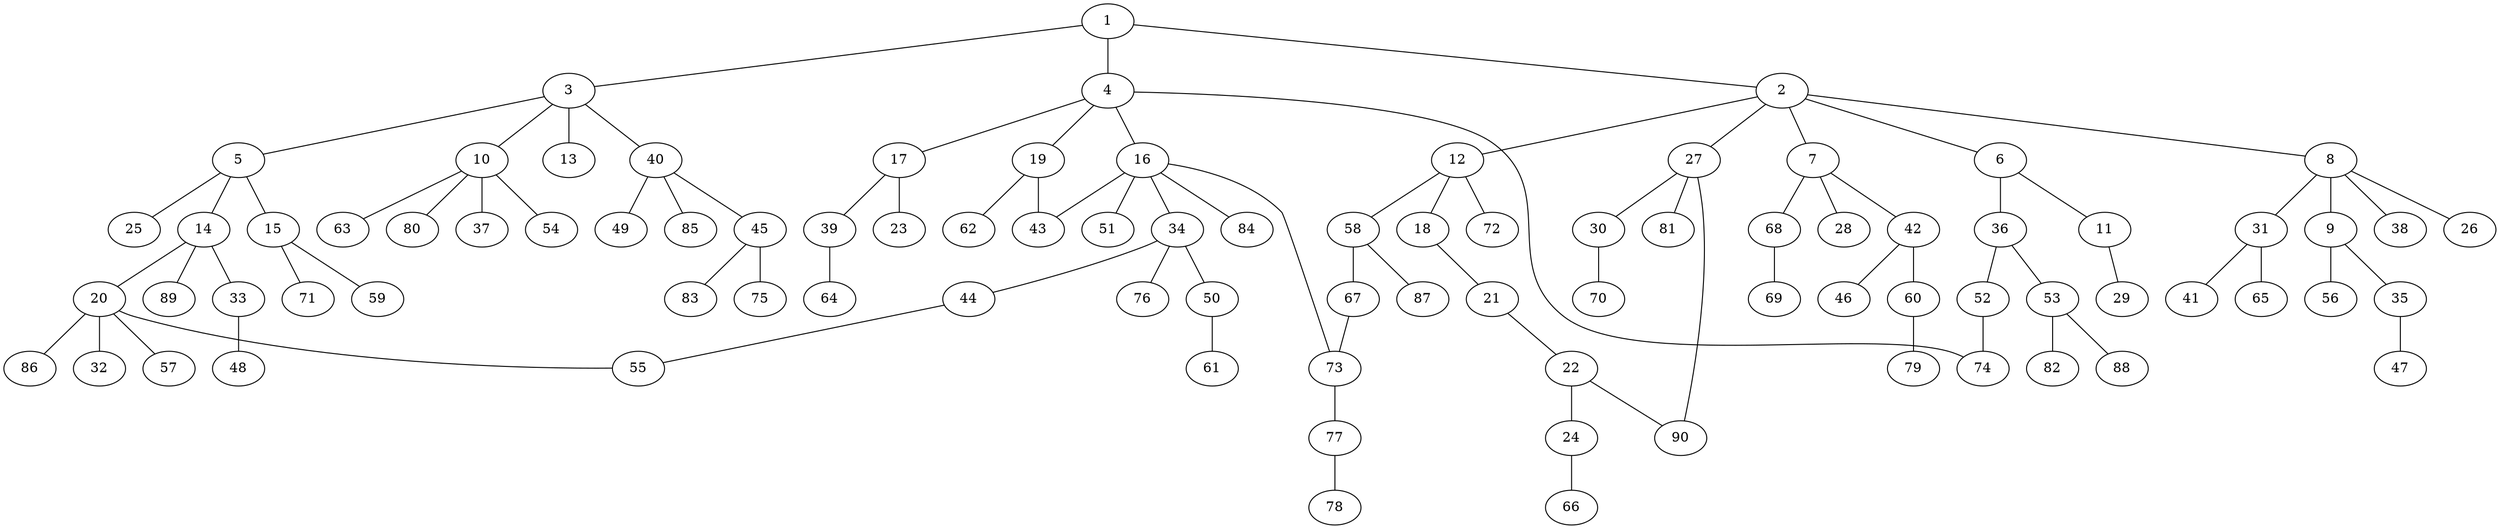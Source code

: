 graph graphname {1--2
1--3
1--4
2--6
2--7
2--8
2--12
2--27
3--5
3--10
3--13
3--40
4--16
4--17
4--19
4--74
5--14
5--15
5--25
6--11
6--36
7--28
7--42
7--68
8--9
8--26
8--31
8--38
9--35
9--56
10--37
10--54
10--63
10--80
11--29
12--18
12--58
12--72
14--20
14--33
14--89
15--59
15--71
16--34
16--43
16--51
16--73
16--84
17--23
17--39
18--21
19--43
19--62
20--32
20--55
20--57
20--86
21--22
22--24
22--90
24--66
27--30
27--81
27--90
30--70
31--41
31--65
33--48
34--44
34--50
34--76
35--47
36--52
36--53
39--64
40--45
40--49
40--85
42--46
42--60
44--55
45--75
45--83
50--61
52--74
53--82
53--88
58--67
58--87
60--79
67--73
68--69
73--77
77--78
}